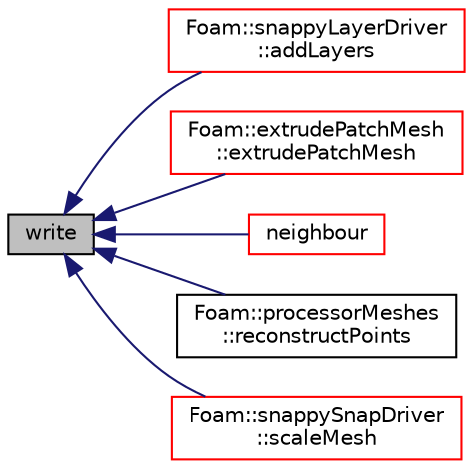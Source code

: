 digraph "write"
{
  bgcolor="transparent";
  edge [fontname="Helvetica",fontsize="10",labelfontname="Helvetica",labelfontsize="10"];
  node [fontname="Helvetica",fontsize="10",shape=record];
  rankdir="LR";
  Node49323 [label="write",height=0.2,width=0.4,color="black", fillcolor="grey75", style="filled", fontcolor="black"];
  Node49323 -> Node49324 [dir="back",color="midnightblue",fontsize="10",style="solid",fontname="Helvetica"];
  Node49324 [label="Foam::snappyLayerDriver\l::addLayers",height=0.2,width=0.4,color="red",URL="$a25909.html#a2654851d1ffedc26e8ff1424f7097ba6",tooltip="Add cell layers. "];
  Node49323 -> Node49327 [dir="back",color="midnightblue",fontsize="10",style="solid",fontname="Helvetica"];
  Node49327 [label="Foam::extrudePatchMesh\l::extrudePatchMesh",height=0.2,width=0.4,color="red",URL="$a22185.html#ada5aee048de4d025b44660aca99d21a6",tooltip="Construct from mesh, patch and dictionary. "];
  Node49323 -> Node49329 [dir="back",color="midnightblue",fontsize="10",style="solid",fontname="Helvetica"];
  Node49329 [label="neighbour",height=0.2,width=0.4,color="red",URL="$a23593.html#aab1a7f2af09b33005a527e107c7b3fad",tooltip="Internal face neighbour. "];
  Node49323 -> Node49402 [dir="back",color="midnightblue",fontsize="10",style="solid",fontname="Helvetica"];
  Node49402 [label="Foam::processorMeshes\l::reconstructPoints",height=0.2,width=0.4,color="black",URL="$a30013.html#a3c986dd25c16cb5d2a3c3ecf708fbe10",tooltip="Reconstruct point position after motion in parallel. "];
  Node49323 -> Node50373 [dir="back",color="midnightblue",fontsize="10",style="solid",fontname="Helvetica"];
  Node50373 [label="Foam::snappySnapDriver\l::scaleMesh",height=0.2,width=0.4,color="red",URL="$a25921.html#a4b8f2c5757f4d8cd95f8e1830e44c179",tooltip="Do the hard work: move the mesh according to displacement,. "];
}
